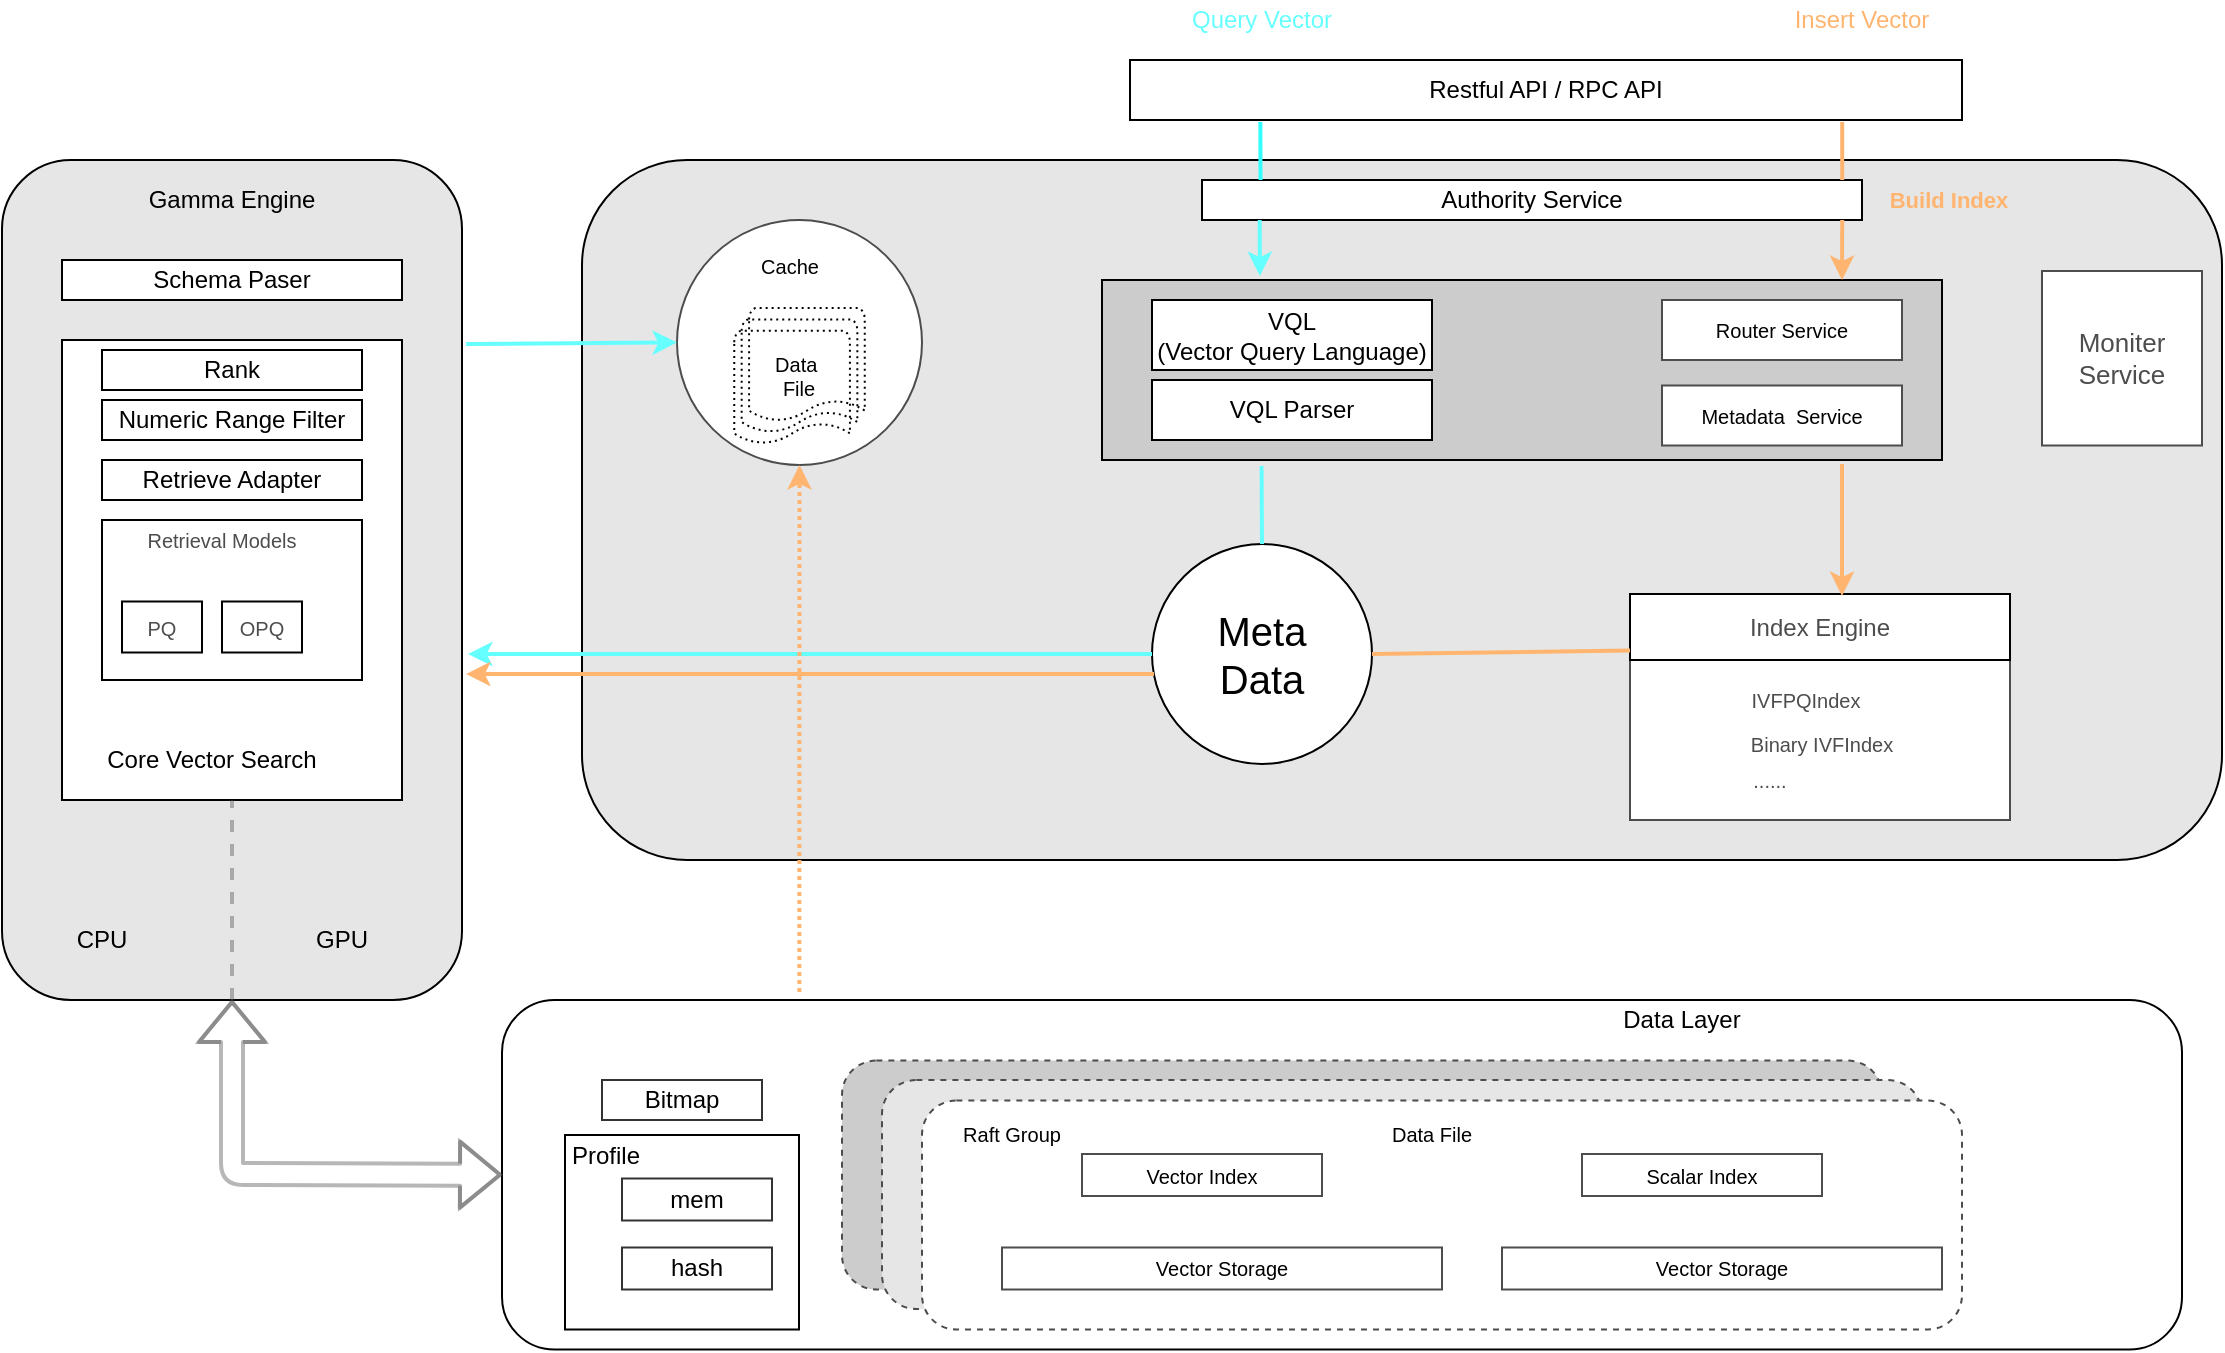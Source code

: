 <mxfile version="12.8.8" type="github">
  <diagram id="ewiyI6Ya4YxJHakEgsau" name="Page-1">
    <mxGraphModel dx="2212" dy="722" grid="1" gridSize="10" guides="1" tooltips="1" connect="1" arrows="1" fold="1" page="1" pageScale="1" pageWidth="827" pageHeight="1169" math="0" shadow="0">
      <root>
        <mxCell id="0" />
        <mxCell id="1" parent="0" />
        <mxCell id="YWar3o_qTFHEqiDnkTcQ-3" value="" style="rounded=1;whiteSpace=wrap;html=1;fillColor=#E6E6E6;" vertex="1" parent="1">
          <mxGeometry x="140" y="130" width="820" height="350" as="geometry" />
        </mxCell>
        <mxCell id="YWar3o_qTFHEqiDnkTcQ-4" value="" style="rounded=1;whiteSpace=wrap;html=1;fillColor=#E6E6E6;" vertex="1" parent="1">
          <mxGeometry x="-150" y="130" width="230" height="420" as="geometry" />
        </mxCell>
        <mxCell id="YWar3o_qTFHEqiDnkTcQ-5" value="" style="rounded=1;whiteSpace=wrap;html=1;" vertex="1" parent="1">
          <mxGeometry x="100" y="550" width="840" height="174.75" as="geometry" />
        </mxCell>
        <mxCell id="YWar3o_qTFHEqiDnkTcQ-7" value="Restful API / RPC API" style="rounded=0;whiteSpace=wrap;html=1;" vertex="1" parent="1">
          <mxGeometry x="414" y="80" width="416" height="30" as="geometry" />
        </mxCell>
        <mxCell id="YWar3o_qTFHEqiDnkTcQ-8" value="Query Vector" style="text;html=1;strokeColor=none;fillColor=none;align=center;verticalAlign=middle;whiteSpace=wrap;rounded=0;fontColor=#66FFFF;" vertex="1" parent="1">
          <mxGeometry x="420" y="50" width="120" height="20" as="geometry" />
        </mxCell>
        <mxCell id="YWar3o_qTFHEqiDnkTcQ-9" value="Insert Vector" style="text;html=1;strokeColor=none;fillColor=none;align=center;verticalAlign=middle;whiteSpace=wrap;rounded=0;fontColor=#FFB570;" vertex="1" parent="1">
          <mxGeometry x="720" y="50" width="120" height="20" as="geometry" />
        </mxCell>
        <mxCell id="YWar3o_qTFHEqiDnkTcQ-10" value="Authority Service" style="rounded=0;whiteSpace=wrap;html=1;" vertex="1" parent="1">
          <mxGeometry x="450" y="140" width="330" height="20" as="geometry" />
        </mxCell>
        <mxCell id="YWar3o_qTFHEqiDnkTcQ-11" value="" style="rounded=0;whiteSpace=wrap;html=1;fillColor=#CCCCCC;" vertex="1" parent="1">
          <mxGeometry x="400" y="190" width="420" height="90" as="geometry" />
        </mxCell>
        <mxCell id="YWar3o_qTFHEqiDnkTcQ-12" value="VQL&lt;br&gt;(Vector Query Language)" style="rounded=0;whiteSpace=wrap;html=1;" vertex="1" parent="1">
          <mxGeometry x="425" y="200" width="140" height="35" as="geometry" />
        </mxCell>
        <mxCell id="YWar3o_qTFHEqiDnkTcQ-13" value="VQL Parser" style="rounded=0;whiteSpace=wrap;html=1;" vertex="1" parent="1">
          <mxGeometry x="425" y="240" width="140" height="30" as="geometry" />
        </mxCell>
        <mxCell id="YWar3o_qTFHEqiDnkTcQ-14" value="&lt;font style=&quot;font-size: 20px&quot;&gt;Meta&lt;br&gt;Data&lt;/font&gt;" style="ellipse;whiteSpace=wrap;html=1;aspect=fixed;" vertex="1" parent="1">
          <mxGeometry x="425" y="322" width="110" height="110" as="geometry" />
        </mxCell>
        <mxCell id="YWar3o_qTFHEqiDnkTcQ-15" value="Gamma Engine" style="text;html=1;strokeColor=none;fillColor=none;align=center;verticalAlign=middle;whiteSpace=wrap;rounded=0;" vertex="1" parent="1">
          <mxGeometry x="-90" y="140" width="110" height="20" as="geometry" />
        </mxCell>
        <mxCell id="YWar3o_qTFHEqiDnkTcQ-16" value="Schema Paser" style="rounded=0;whiteSpace=wrap;html=1;" vertex="1" parent="1">
          <mxGeometry x="-120" y="180" width="170" height="20" as="geometry" />
        </mxCell>
        <mxCell id="YWar3o_qTFHEqiDnkTcQ-17" value="" style="rounded=0;whiteSpace=wrap;html=1;" vertex="1" parent="1">
          <mxGeometry x="-120" y="220" width="170" height="230" as="geometry" />
        </mxCell>
        <mxCell id="YWar3o_qTFHEqiDnkTcQ-18" value="Rank" style="rounded=0;whiteSpace=wrap;html=1;" vertex="1" parent="1">
          <mxGeometry x="-100" y="225" width="130" height="20" as="geometry" />
        </mxCell>
        <mxCell id="YWar3o_qTFHEqiDnkTcQ-19" value="Numeric Range Filter" style="rounded=0;whiteSpace=wrap;html=1;" vertex="1" parent="1">
          <mxGeometry x="-100" y="250" width="130" height="20" as="geometry" />
        </mxCell>
        <mxCell id="YWar3o_qTFHEqiDnkTcQ-20" value="Retrieve Adapter" style="rounded=0;whiteSpace=wrap;html=1;" vertex="1" parent="1">
          <mxGeometry x="-100" y="280" width="130" height="20" as="geometry" />
        </mxCell>
        <mxCell id="YWar3o_qTFHEqiDnkTcQ-21" value="" style="rounded=0;whiteSpace=wrap;html=1;" vertex="1" parent="1">
          <mxGeometry x="-100" y="310" width="130" height="80" as="geometry" />
        </mxCell>
        <mxCell id="YWar3o_qTFHEqiDnkTcQ-30" value="Core Vector Search" style="text;html=1;strokeColor=none;fillColor=none;align=center;verticalAlign=middle;whiteSpace=wrap;rounded=0;" vertex="1" parent="1">
          <mxGeometry x="-110" y="420" width="130" height="20" as="geometry" />
        </mxCell>
        <mxCell id="YWar3o_qTFHEqiDnkTcQ-36" value="" style="endArrow=none;dashed=1;html=1;shadow=0;strokeColor=#4D4D4D;strokeWidth=2;opacity=40;exitX=0.5;exitY=1;exitDx=0;exitDy=0;entryX=0.5;entryY=1;entryDx=0;entryDy=0;" edge="1" parent="1" source="YWar3o_qTFHEqiDnkTcQ-4" target="YWar3o_qTFHEqiDnkTcQ-17">
          <mxGeometry width="50" height="50" relative="1" as="geometry">
            <mxPoint x="-60" y="510" as="sourcePoint" />
            <mxPoint x="-10" y="460" as="targetPoint" />
          </mxGeometry>
        </mxCell>
        <mxCell id="YWar3o_qTFHEqiDnkTcQ-37" value="CPU" style="text;html=1;strokeColor=none;fillColor=none;align=center;verticalAlign=middle;whiteSpace=wrap;rounded=0;" vertex="1" parent="1">
          <mxGeometry x="-120" y="510" width="40" height="20" as="geometry" />
        </mxCell>
        <mxCell id="YWar3o_qTFHEqiDnkTcQ-38" value="GPU" style="text;html=1;strokeColor=none;fillColor=none;align=center;verticalAlign=middle;whiteSpace=wrap;rounded=0;" vertex="1" parent="1">
          <mxGeometry y="510" width="40" height="20" as="geometry" />
        </mxCell>
        <mxCell id="YWar3o_qTFHEqiDnkTcQ-40" value="Data Layer" style="text;html=1;strokeColor=none;fillColor=none;align=center;verticalAlign=middle;whiteSpace=wrap;rounded=0;opacity=80;" vertex="1" parent="1">
          <mxGeometry x="620" y="550" width="140" height="20" as="geometry" />
        </mxCell>
        <mxCell id="YWar3o_qTFHEqiDnkTcQ-46" value="Bitmap" style="rounded=0;whiteSpace=wrap;html=1;opacity=80;" vertex="1" parent="1">
          <mxGeometry x="150" y="590" width="80" height="20" as="geometry" />
        </mxCell>
        <mxCell id="YWar3o_qTFHEqiDnkTcQ-47" value="Profile" style="text;html=1;strokeColor=none;fillColor=none;align=center;verticalAlign=middle;whiteSpace=wrap;rounded=0;opacity=80;" vertex="1" parent="1">
          <mxGeometry x="131.5" y="617.5" width="40" height="20" as="geometry" />
        </mxCell>
        <mxCell id="YWar3o_qTFHEqiDnkTcQ-48" value="mem&lt;span style=&quot;color: rgba(0 , 0 , 0 , 0) ; font-family: monospace ; font-size: 0px ; white-space: nowrap&quot;&gt;%3CmxGraphModel%3E%3Croot%3E%3CmxCell%20id%3D%220%22%2F%3E%3CmxCell%20id%3D%221%22%20parent%3D%220%22%2F%3E%3CmxCell%20id%3D%222%22%20value%3D%22Vector%26lt%3Bbr%26gt%3B%26amp%3Bnbsp%3BStorage%22%20style%3D%22strokeWidth%3D2%3Bhtml%3D1%3Bshape%3Dmxgraph.flowchart.multi-document%3BwhiteSpace%3Dwrap%3Bopacity%3D80%3B%22%20vertex%3D%221%22%20parent%3D%221%22%3E%3CmxGeometry%20x%3D%22-54%22%20y%3D%22680%22%20width%3D%2294%22%20height%3D%2280%22%20as%3D%22geometry%22%2F%3E%3C%2FmxCell%3E%3C%2Froot%3E%3C%2FmxGraphModel%3E&lt;/span&gt;&lt;span style=&quot;color: rgba(0 , 0 , 0 , 0) ; font-family: monospace ; font-size: 0px ; white-space: nowrap&quot;&gt;%3CmxGraphModel%3E%3Croot%3E%3CmxCell%20id%3D%220%22%2F%3E%3CmxCell%20id%3D%221%22%20parent%3D%220%22%2F%3E%3CmxCell%20id%3D%222%22%20value%3D%22Vector%26lt%3Bbr%26gt%3B%26amp%3Bnbsp%3BStorage%22%20style%3D%22strokeWidth%3D2%3Bhtml%3D1%3Bshape%3Dmxgraph.flowchart.multi-document%3BwhiteSpace%3Dwrap%3Bopacity%3D80%3B%22%20vertex%3D%221%22%20parent%3D%221%22%3E%3CmxGeometry%20x%3D%22-54%22%20y%3D%22680%22%20width%3D%2294%22%20height%3D%2280%22%20as%3D%22geometry%22%2F%3E%3C%2FmxCell%3E%3C%2Froot%3E%3C%2FmxGraphModel%3E&lt;/span&gt;" style="rounded=0;whiteSpace=wrap;html=1;opacity=80;" vertex="1" parent="1">
          <mxGeometry x="160" y="639.25" width="75" height="21" as="geometry" />
        </mxCell>
        <mxCell id="YWar3o_qTFHEqiDnkTcQ-49" value="hash" style="rounded=0;whiteSpace=wrap;html=1;opacity=80;" vertex="1" parent="1">
          <mxGeometry x="160" y="673.75" width="75" height="21" as="geometry" />
        </mxCell>
        <mxCell id="YWar3o_qTFHEqiDnkTcQ-50" value="" style="rounded=0;whiteSpace=wrap;html=1;fillColor=none;" vertex="1" parent="1">
          <mxGeometry x="131.5" y="617.5" width="117" height="97.25" as="geometry" />
        </mxCell>
        <mxCell id="YWar3o_qTFHEqiDnkTcQ-72" value="" style="rounded=1;whiteSpace=wrap;html=1;strokeColor=#4D4D4D;fillColor=#CCCCCC;fontSize=10;dashed=1;" vertex="1" parent="1">
          <mxGeometry x="270" y="580.25" width="520" height="114.5" as="geometry" />
        </mxCell>
        <mxCell id="YWar3o_qTFHEqiDnkTcQ-74" value="" style="rounded=1;whiteSpace=wrap;html=1;strokeColor=#4D4D4D;fillColor=#E6E6E6;fontSize=10;dashed=1;" vertex="1" parent="1">
          <mxGeometry x="290" y="590" width="520" height="114.5" as="geometry" />
        </mxCell>
        <mxCell id="YWar3o_qTFHEqiDnkTcQ-75" value="" style="rounded=1;whiteSpace=wrap;html=1;strokeColor=#4D4D4D;fillColor=#FFFFFF;fontSize=10;dashed=1;" vertex="1" parent="1">
          <mxGeometry x="310" y="600.25" width="520" height="114.5" as="geometry" />
        </mxCell>
        <mxCell id="YWar3o_qTFHEqiDnkTcQ-76" value="Vector Index&lt;span style=&quot;color: rgba(0 , 0 , 0 , 0) ; font-family: monospace ; font-size: 0px ; white-space: nowrap&quot;&gt;%3CmxGraphModel%3E%3Croot%3E%3CmxCell%20id%3D%220%22%2F%3E%3CmxCell%20id%3D%221%22%20parent%3D%220%22%2F%3E%3CmxCell%20id%3D%222%22%20value%3D%22%22%20style%3D%22rounded%3D1%3BwhiteSpace%3Dwrap%3Bhtml%3D1%3BstrokeColor%3D%234D4D4D%3BfillColor%3D%23FFFFFF%3BfontSize%3D10%3Bdashed%3D1%3B%22%20vertex%3D%221%22%20parent%3D%221%22%3E%3CmxGeometry%20x%3D%22300%22%20y%3D%22625.5%22%20width%3D%22520%22%20height%3D%22114.5%22%20as%3D%22geometry%22%2F%3E%3C%2FmxCell%3E%3C%2Froot%3E%3C%2FmxGraphModel%3E&lt;/span&gt;" style="rounded=0;whiteSpace=wrap;html=1;strokeColor=#4D4D4D;fillColor=none;fontSize=10;" vertex="1" parent="1">
          <mxGeometry x="390" y="627" width="120" height="21" as="geometry" />
        </mxCell>
        <mxCell id="YWar3o_qTFHEqiDnkTcQ-77" value="Scalar Index&lt;span style=&quot;color: rgba(0 , 0 , 0 , 0) ; font-family: monospace ; font-size: 0px ; white-space: nowrap&quot;&gt;%3CmxGraphModel%3E%3Croot%3E%3CmxCell%20id%3D%220%22%2F%3E%3CmxCell%20id%3D%221%22%20parent%3D%220%22%2F%3E%3CmxCell%20id%3D%222%22%20value%3D%22%22%20style%3D%22rounded%3D1%3BwhiteSpace%3Dwrap%3Bhtml%3D1%3BstrokeColor%3D%234D4D4D%3BfillColor%3D%23FFFFFF%3BfontSize%3D10%3Bdashed%3D1%3B%22%20vertex%3D%221%22%20parent%3D%221%22%3E%3CmxGeometry%20x%3D%22300%22%20y%3D%22625.5%22%20width%3D%22520%22%20height%3D%22114.5%22%20as%3D%22geometry%22%2F%3E%3C%2FmxCell%3E%3C%2Froot%3E%3C%2FmxGraphModel%3E&lt;/span&gt;" style="rounded=0;whiteSpace=wrap;html=1;strokeColor=#4D4D4D;fillColor=none;fontSize=10;" vertex="1" parent="1">
          <mxGeometry x="640" y="627" width="120" height="21" as="geometry" />
        </mxCell>
        <mxCell id="YWar3o_qTFHEqiDnkTcQ-78" value="Vector Storage&lt;span style=&quot;color: rgba(0 , 0 , 0 , 0) ; font-family: monospace ; font-size: 0px ; white-space: nowrap&quot;&gt;%3CmxGraphModel%3E%3Croot%3E%3CmxCell%20id%3D%220%22%2F%3E%3CmxCell%20id%3D%221%22%20parent%3D%220%22%2F%3E%3CmxCell%20id%3D%222%22%20value%3D%22%22%20style%3D%22rounded%3D1%3BwhiteSpace%3Dwrap%3Bhtml%3D1%3BstrokeColor%3D%234D4D4D%3BfillColor%3D%23FFFFFF%3BfontSize%3D10%3Bdashed%3D1%3B%22%20vertex%3D%221%22%20parent%3D%221%22%3E%3CmxGeometry%20x%3D%22300%22%20y%3D%22625.5%22%20width%3D%22520%22%20height%3D%22114.5%22%20as%3D%22geometry%22%2F%3E%3C%2FmxCell%3E%3C%2Froot%3E%3C%2FmxGraphModel%&lt;/span&gt;" style="rounded=0;whiteSpace=wrap;html=1;strokeColor=#4D4D4D;fillColor=none;fontSize=10;" vertex="1" parent="1">
          <mxGeometry x="350" y="673.75" width="220" height="21" as="geometry" />
        </mxCell>
        <mxCell id="YWar3o_qTFHEqiDnkTcQ-79" value="Vector Storage&lt;span style=&quot;color: rgba(0 , 0 , 0 , 0) ; font-family: monospace ; font-size: 0px ; white-space: nowrap&quot;&gt;%3CmxGraphModel%3E%3Croot%3E%3CmxCell%20id%3D%220%22%2F%3E%3CmxCell%20id%3D%221%22%20parent%3D%220%22%2F%3E%3CmxCell%20id%3D%222%22%20value%3D%22%22%20style%3D%22rounded%3D1%3BwhiteSpace%3Dwrap%3Bhtml%3D1%3BstrokeColor%3D%234D4D4D%3BfillColor%3D%23FFFFFF%3BfontSize%3D10%3Bdashed%3D1%3B%22%20vertex%3D%221%22%20parent%3D%221%22%3E%3CmxGeometry%20x%3D%22300%22%20y%3D%22625.5%22%20width%3D%22520%22%20height%3D%22114.5%22%20as%3D%22geometry%22%2F%3E%3C%2FmxCell%3E%3C%2Froot%3E%3C%2FmxGraphModel%&lt;/span&gt;" style="rounded=0;whiteSpace=wrap;html=1;strokeColor=#4D4D4D;fillColor=none;fontSize=10;" vertex="1" parent="1">
          <mxGeometry x="600" y="673.75" width="220" height="21" as="geometry" />
        </mxCell>
        <mxCell id="YWar3o_qTFHEqiDnkTcQ-81" value="Raft Group" style="text;html=1;strokeColor=none;fillColor=none;align=center;verticalAlign=middle;whiteSpace=wrap;rounded=0;fontSize=10;" vertex="1" parent="1">
          <mxGeometry x="320" y="607" width="70" height="20" as="geometry" />
        </mxCell>
        <mxCell id="YWar3o_qTFHEqiDnkTcQ-82" value="" style="shape=flexArrow;endArrow=classic;startArrow=classic;html=1;shadow=0;strokeColor=#4D4D4D;strokeWidth=2;fontSize=10;opacity=40;entryX=0.5;entryY=1;entryDx=0;entryDy=0;exitX=0;exitY=0.5;exitDx=0;exitDy=0;" edge="1" parent="1" source="YWar3o_qTFHEqiDnkTcQ-5" target="YWar3o_qTFHEqiDnkTcQ-4">
          <mxGeometry width="50" height="50" relative="1" as="geometry">
            <mxPoint x="-70" y="660" as="sourcePoint" />
            <mxPoint x="-20" y="610" as="targetPoint" />
            <Array as="points">
              <mxPoint x="-35" y="637" />
            </Array>
          </mxGeometry>
        </mxCell>
        <mxCell id="YWar3o_qTFHEqiDnkTcQ-83" value="" style="ellipse;whiteSpace=wrap;html=1;aspect=fixed;strokeColor=#4D4D4D;fillColor=#ffffff;fontSize=10;" vertex="1" parent="1">
          <mxGeometry x="187.5" y="160" width="122.5" height="122.5" as="geometry" />
        </mxCell>
        <mxCell id="YWar3o_qTFHEqiDnkTcQ-84" value="Data File" style="text;html=1;strokeColor=none;fillColor=none;align=center;verticalAlign=middle;whiteSpace=wrap;rounded=0;fontSize=10;" vertex="1" parent="1">
          <mxGeometry x="530" y="607" width="70" height="20" as="geometry" />
        </mxCell>
        <mxCell id="YWar3o_qTFHEqiDnkTcQ-87" value="Data&amp;nbsp;&lt;br&gt;File" style="strokeWidth=1;html=1;shape=mxgraph.flowchart.multi-document;whiteSpace=wrap;fillColor=none;fontSize=10;dashed=1;dashPattern=1 2;" vertex="1" parent="1">
          <mxGeometry x="216.13" y="204" width="65.25" height="68.75" as="geometry" />
        </mxCell>
        <mxCell id="YWar3o_qTFHEqiDnkTcQ-88" value="Cache" style="text;html=1;strokeColor=none;fillColor=none;align=center;verticalAlign=middle;whiteSpace=wrap;rounded=0;dashed=1;dashPattern=1 2;fontSize=10;" vertex="1" parent="1">
          <mxGeometry x="224" y="173" width="40" height="20" as="geometry" />
        </mxCell>
        <mxCell id="YWar3o_qTFHEqiDnkTcQ-91" value="Router Service" style="rounded=0;whiteSpace=wrap;html=1;strokeColor=#4D4D4D;strokeWidth=1;fillColor=#ffffff;fontSize=10;" vertex="1" parent="1">
          <mxGeometry x="680" y="200" width="120" height="30" as="geometry" />
        </mxCell>
        <mxCell id="YWar3o_qTFHEqiDnkTcQ-92" value="Metadata&amp;nbsp; Service" style="rounded=0;whiteSpace=wrap;html=1;strokeColor=#4D4D4D;strokeWidth=1;fillColor=#ffffff;fontSize=10;" vertex="1" parent="1">
          <mxGeometry x="680" y="242.75" width="120" height="30" as="geometry" />
        </mxCell>
        <mxCell id="YWar3o_qTFHEqiDnkTcQ-94" value="" style="endArrow=classic;html=1;shadow=0;strokeColor=#66FFFF;strokeWidth=2;fontSize=10;entryX=0.806;entryY=-0.022;entryDx=0;entryDy=0;exitX=0.148;exitY=1;exitDx=0;exitDy=0;exitPerimeter=0;entryPerimeter=0;fillColor=#dae8fc;" edge="1" parent="1">
          <mxGeometry width="50" height="50" relative="1" as="geometry">
            <mxPoint x="478.84" y="160" as="sourcePoint" />
            <mxPoint x="478.96" y="188.02" as="targetPoint" />
          </mxGeometry>
        </mxCell>
        <mxCell id="YWar3o_qTFHEqiDnkTcQ-95" value="" style="endArrow=none;html=1;shadow=0;strokeColor=#33FFFF;strokeWidth=2;fontSize=10;entryX=0.233;entryY=1.033;entryDx=0;entryDy=0;entryPerimeter=0;exitX=0.125;exitY=0;exitDx=0;exitDy=0;exitPerimeter=0;fillColor=#dae8fc;" edge="1" parent="1">
          <mxGeometry width="50" height="50" relative="1" as="geometry">
            <mxPoint x="479.25" y="140" as="sourcePoint" />
            <mxPoint x="479.18" y="110.99" as="targetPoint" />
          </mxGeometry>
        </mxCell>
        <mxCell id="YWar3o_qTFHEqiDnkTcQ-98" value="" style="endArrow=none;html=1;shadow=0;strokeColor=#66FFFF;strokeWidth=2;fontSize=10;entryX=0.19;entryY=1.033;entryDx=0;entryDy=0;exitX=0.5;exitY=0;exitDx=0;exitDy=0;entryPerimeter=0;" edge="1" parent="1" source="YWar3o_qTFHEqiDnkTcQ-14" target="YWar3o_qTFHEqiDnkTcQ-11">
          <mxGeometry width="50" height="50" relative="1" as="geometry">
            <mxPoint x="310" y="370" as="sourcePoint" />
            <mxPoint x="360" y="320" as="targetPoint" />
          </mxGeometry>
        </mxCell>
        <mxCell id="YWar3o_qTFHEqiDnkTcQ-99" value="" style="endArrow=classic;html=1;shadow=0;strokeColor=#66FFFF;strokeWidth=2;fontSize=10;entryX=1.013;entryY=0.588;entryDx=0;entryDy=0;entryPerimeter=0;fontStyle=1" edge="1" parent="1" source="YWar3o_qTFHEqiDnkTcQ-14" target="YWar3o_qTFHEqiDnkTcQ-4">
          <mxGeometry width="50" height="50" relative="1" as="geometry">
            <mxPoint x="250" y="400" as="sourcePoint" />
            <mxPoint x="300" y="350" as="targetPoint" />
          </mxGeometry>
        </mxCell>
        <mxCell id="YWar3o_qTFHEqiDnkTcQ-104" value="" style="rounded=0;whiteSpace=wrap;html=1;strokeColor=#4D4D4D;strokeWidth=1;fillColor=#ffffff;fontSize=10;fontColor=#66FFFF;" vertex="1" parent="1">
          <mxGeometry x="664" y="347" width="190" height="113" as="geometry" />
        </mxCell>
        <mxCell id="YWar3o_qTFHEqiDnkTcQ-105" value="&lt;font style=&quot;font-size: 12px&quot; color=&quot;#4d4d4d&quot;&gt;Index Engine&lt;/font&gt;" style="rounded=0;whiteSpace=wrap;html=1;strokeColor=#000000;strokeWidth=1;fillColor=#FFFFFF;fontSize=10;fontColor=#E6E6E6;" vertex="1" parent="1">
          <mxGeometry x="664" y="347" width="190" height="33" as="geometry" />
        </mxCell>
        <mxCell id="YWar3o_qTFHEqiDnkTcQ-107" value="&amp;nbsp;IVFPQIndex" style="text;html=1;strokeColor=none;fillColor=none;align=left;verticalAlign=middle;whiteSpace=wrap;rounded=0;fontSize=10;fontColor=#4D4D4D;" vertex="1" parent="1">
          <mxGeometry x="720" y="390" width="90" height="20" as="geometry" />
        </mxCell>
        <mxCell id="YWar3o_qTFHEqiDnkTcQ-108" value="Binary IVFIndex" style="text;html=1;strokeColor=none;fillColor=none;align=center;verticalAlign=middle;whiteSpace=wrap;rounded=0;fontSize=10;fontColor=#4D4D4D;" vertex="1" parent="1">
          <mxGeometry x="690" y="412" width="140" height="20" as="geometry" />
        </mxCell>
        <mxCell id="YWar3o_qTFHEqiDnkTcQ-110" value="" style="endArrow=classic;html=1;shadow=0;strokeColor=#66FFFF;strokeWidth=2;fontSize=10;fontColor=#4D4D4D;entryX=0;entryY=0.5;entryDx=0;entryDy=0;exitX=1.009;exitY=0.219;exitDx=0;exitDy=0;exitPerimeter=0;fontStyle=1" edge="1" parent="1" source="YWar3o_qTFHEqiDnkTcQ-4" target="YWar3o_qTFHEqiDnkTcQ-83">
          <mxGeometry width="50" height="50" relative="1" as="geometry">
            <mxPoint x="170" y="370" as="sourcePoint" />
            <mxPoint x="220" y="320" as="targetPoint" />
          </mxGeometry>
        </mxCell>
        <mxCell id="YWar3o_qTFHEqiDnkTcQ-111" value="......" style="text;html=1;strokeColor=none;fillColor=none;align=center;verticalAlign=middle;whiteSpace=wrap;rounded=0;fontSize=10;fontColor=#4D4D4D;" vertex="1" parent="1">
          <mxGeometry x="714" y="430" width="40" height="20" as="geometry" />
        </mxCell>
        <mxCell id="YWar3o_qTFHEqiDnkTcQ-120" value="" style="endArrow=none;html=1;shadow=0;strokeColor=#FFB570;strokeWidth=2;fontSize=10;fontColor=#FFB570;entryX=0.856;entryY=1.033;entryDx=0;entryDy=0;entryPerimeter=0;exitX=0.97;exitY=0;exitDx=0;exitDy=0;exitPerimeter=0;" edge="1" parent="1" source="YWar3o_qTFHEqiDnkTcQ-10" target="YWar3o_qTFHEqiDnkTcQ-7">
          <mxGeometry width="50" height="50" relative="1" as="geometry">
            <mxPoint x="830" y="200" as="sourcePoint" />
            <mxPoint x="880" y="150" as="targetPoint" />
          </mxGeometry>
        </mxCell>
        <mxCell id="YWar3o_qTFHEqiDnkTcQ-121" value="" style="endArrow=classic;html=1;shadow=0;strokeColor=#FFB570;strokeWidth=2;fontSize=10;fontColor=#FFB570;exitX=0.97;exitY=1;exitDx=0;exitDy=0;exitPerimeter=0;" edge="1" parent="1" source="YWar3o_qTFHEqiDnkTcQ-10">
          <mxGeometry width="50" height="50" relative="1" as="geometry">
            <mxPoint x="820" y="210" as="sourcePoint" />
            <mxPoint x="770" y="190" as="targetPoint" />
          </mxGeometry>
        </mxCell>
        <mxCell id="YWar3o_qTFHEqiDnkTcQ-123" value="" style="endArrow=classic;html=1;shadow=0;strokeColor=#FFB570;strokeWidth=2;fontSize=10;fontColor=#FFB570;entryX=0.6;entryY=0.03;entryDx=0;entryDy=0;entryPerimeter=0;" edge="1" parent="1">
          <mxGeometry width="50" height="50" relative="1" as="geometry">
            <mxPoint x="770" y="282" as="sourcePoint" />
            <mxPoint x="770" y="347.99" as="targetPoint" />
          </mxGeometry>
        </mxCell>
        <mxCell id="YWar3o_qTFHEqiDnkTcQ-124" value="" style="endArrow=none;html=1;shadow=0;strokeColor=#FFB570;strokeWidth=2;fontSize=10;fontColor=#FFB570;entryX=0;entryY=0.25;entryDx=0;entryDy=0;exitX=1;exitY=0.5;exitDx=0;exitDy=0;" edge="1" parent="1" source="YWar3o_qTFHEqiDnkTcQ-14" target="YWar3o_qTFHEqiDnkTcQ-104">
          <mxGeometry width="50" height="50" relative="1" as="geometry">
            <mxPoint x="590" y="410" as="sourcePoint" />
            <mxPoint x="640" y="360" as="targetPoint" />
          </mxGeometry>
        </mxCell>
        <mxCell id="YWar3o_qTFHEqiDnkTcQ-125" value="" style="endArrow=classic;html=1;shadow=0;strokeColor=#FFB570;strokeWidth=2;fontSize=10;fontColor=#FFB570;exitX=0.009;exitY=0.591;exitDx=0;exitDy=0;exitPerimeter=0;" edge="1" parent="1" source="YWar3o_qTFHEqiDnkTcQ-14">
          <mxGeometry width="50" height="50" relative="1" as="geometry">
            <mxPoint x="400" y="500" as="sourcePoint" />
            <mxPoint x="82" y="387" as="targetPoint" />
          </mxGeometry>
        </mxCell>
        <mxCell id="YWar3o_qTFHEqiDnkTcQ-127" value="&lt;font color=&quot;#4d4d4d&quot; style=&quot;font-size: 13px&quot;&gt;Moniter&lt;br&gt;Service&lt;/font&gt;" style="rounded=0;whiteSpace=wrap;html=1;strokeColor=#4D4D4D;strokeWidth=1;fillColor=#FFFFFF;fontSize=10;fontColor=#FFB570;" vertex="1" parent="1">
          <mxGeometry x="870" y="185.5" width="80" height="87.25" as="geometry" />
        </mxCell>
        <mxCell id="YWar3o_qTFHEqiDnkTcQ-128" value="&lt;font color=&quot;#4d4d4d&quot;&gt;PQ&lt;/font&gt;" style="rounded=0;whiteSpace=wrap;html=1;strokeColor=#000000;strokeWidth=1;fillColor=#ffffff;fontSize=10;fontColor=#E6E6E6;" vertex="1" parent="1">
          <mxGeometry x="-90" y="350.75" width="40" height="25.5" as="geometry" />
        </mxCell>
        <mxCell id="YWar3o_qTFHEqiDnkTcQ-129" value="&lt;font color=&quot;#4d4d4d&quot;&gt;OPQ&lt;/font&gt;" style="rounded=0;whiteSpace=wrap;html=1;strokeColor=#000000;strokeWidth=1;fillColor=#ffffff;fontSize=10;fontColor=#E6E6E6;" vertex="1" parent="1">
          <mxGeometry x="-40" y="350.75" width="40" height="25.5" as="geometry" />
        </mxCell>
        <mxCell id="YWar3o_qTFHEqiDnkTcQ-130" value="Retrieval Models" style="text;html=1;strokeColor=none;fillColor=none;align=center;verticalAlign=middle;whiteSpace=wrap;rounded=0;fontSize=10;fontColor=#4D4D4D;" vertex="1" parent="1">
          <mxGeometry x="-100" y="310" width="120" height="20" as="geometry" />
        </mxCell>
        <mxCell id="YWar3o_qTFHEqiDnkTcQ-131" value="Build Index" style="text;html=1;strokeColor=none;fillColor=none;align=center;verticalAlign=middle;whiteSpace=wrap;rounded=0;fontSize=11;fontColor=#FFB570;fontStyle=1" vertex="1" parent="1">
          <mxGeometry x="787" y="140" width="73" height="20" as="geometry" />
        </mxCell>
        <mxCell id="YWar3o_qTFHEqiDnkTcQ-134" value="" style="endArrow=classic;html=1;shadow=0;dashed=1;strokeColor=#FFB570;strokeWidth=2;fontSize=11;fontColor=#FFB570;entryX=0.5;entryY=1;entryDx=0;entryDy=0;exitX=0.177;exitY=-0.023;exitDx=0;exitDy=0;exitPerimeter=0;dashPattern=1 1;" edge="1" parent="1" source="YWar3o_qTFHEqiDnkTcQ-5" target="YWar3o_qTFHEqiDnkTcQ-83">
          <mxGeometry width="50" height="50" relative="1" as="geometry">
            <mxPoint x="249" y="540" as="sourcePoint" />
            <mxPoint x="260" y="420" as="targetPoint" />
          </mxGeometry>
        </mxCell>
      </root>
    </mxGraphModel>
  </diagram>
</mxfile>

